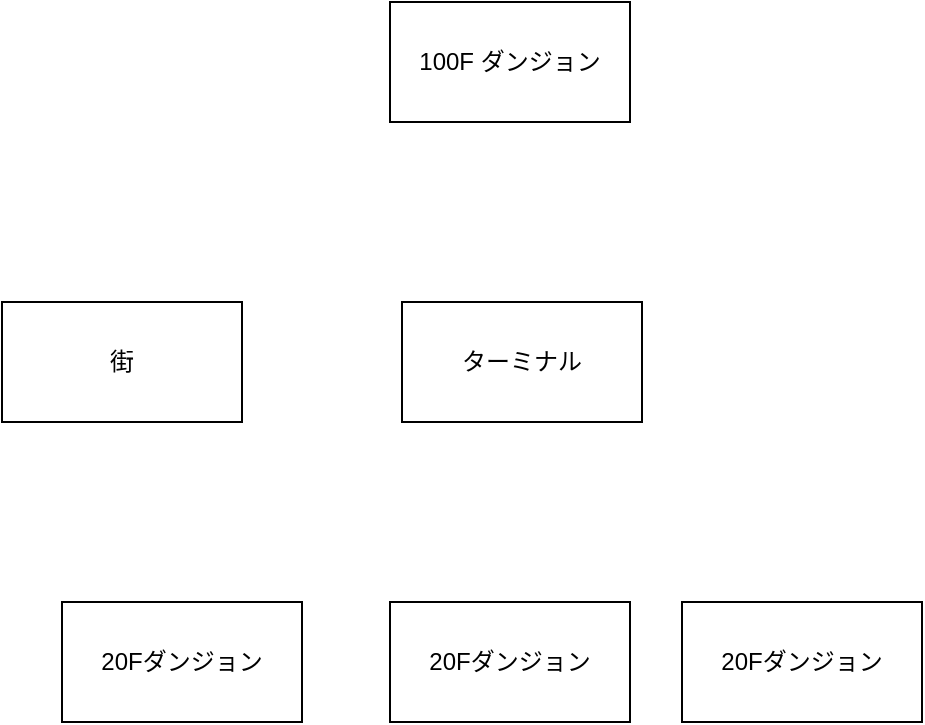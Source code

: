 <mxfile version="20.2.3" type="github" pages="6">
  <diagram id="xgExO2VgEaIyeyu2MwbZ" name="ステージLC">
    <mxGraphModel dx="446" dy="757" grid="1" gridSize="10" guides="1" tooltips="1" connect="1" arrows="1" fold="1" page="1" pageScale="1" pageWidth="827" pageHeight="1169" math="0" shadow="0">
      <root>
        <mxCell id="0" />
        <mxCell id="1" parent="0" />
        <mxCell id="ELOPcXGTnWT-Js7EqJzr-1" value="街" style="rounded=0;whiteSpace=wrap;html=1;" parent="1" vertex="1">
          <mxGeometry x="160" y="330" width="120" height="60" as="geometry" />
        </mxCell>
        <mxCell id="ELOPcXGTnWT-Js7EqJzr-3" value="ターミナル" style="whiteSpace=wrap;html=1;" parent="1" vertex="1">
          <mxGeometry x="360" y="330" width="120" height="60" as="geometry" />
        </mxCell>
        <mxCell id="HV0dhEAgCku7BXGme1CV-1" value="100F ダンジョン" style="whiteSpace=wrap;html=1;" parent="1" vertex="1">
          <mxGeometry x="354" y="180" width="120" height="60" as="geometry" />
        </mxCell>
        <mxCell id="HV0dhEAgCku7BXGme1CV-2" value="20Fダンジョン" style="whiteSpace=wrap;html=1;" parent="1" vertex="1">
          <mxGeometry x="354" y="480" width="120" height="60" as="geometry" />
        </mxCell>
        <mxCell id="HV0dhEAgCku7BXGme1CV-3" value="20Fダンジョン" style="whiteSpace=wrap;html=1;" parent="1" vertex="1">
          <mxGeometry x="190" y="480" width="120" height="60" as="geometry" />
        </mxCell>
        <mxCell id="HV0dhEAgCku7BXGme1CV-4" value="20Fダンジョン" style="whiteSpace=wrap;html=1;" parent="1" vertex="1">
          <mxGeometry x="500" y="480" width="120" height="60" as="geometry" />
        </mxCell>
      </root>
    </mxGraphModel>
  </diagram>
  <diagram id="gChnT5xIucmLykDZQfVU" name="戦闘LC">
    <mxGraphModel dx="1406" dy="757" grid="1" gridSize="10" guides="1" tooltips="1" connect="1" arrows="1" fold="1" page="1" pageScale="1" pageWidth="827" pageHeight="1169" math="0" shadow="0">
      <root>
        <mxCell id="0" />
        <mxCell id="1" parent="0" />
        <mxCell id="jUmFY09pZoFJpSRK4bMP-16" style="edgeStyle=orthogonalEdgeStyle;rounded=0;orthogonalLoop=1;jettySize=auto;html=1;" parent="1" source="jUmFY09pZoFJpSRK4bMP-1" target="jUmFY09pZoFJpSRK4bMP-2" edge="1">
          <mxGeometry relative="1" as="geometry" />
        </mxCell>
        <mxCell id="jUmFY09pZoFJpSRK4bMP-1" value="シンボル接触" style="whiteSpace=wrap;html=1;" parent="1" vertex="1">
          <mxGeometry x="20" y="310" width="120" height="60" as="geometry" />
        </mxCell>
        <mxCell id="jUmFY09pZoFJpSRK4bMP-17" style="edgeStyle=orthogonalEdgeStyle;rounded=0;orthogonalLoop=1;jettySize=auto;html=1;" parent="1" source="jUmFY09pZoFJpSRK4bMP-2" target="jUmFY09pZoFJpSRK4bMP-3" edge="1">
          <mxGeometry relative="1" as="geometry" />
        </mxCell>
        <mxCell id="jUmFY09pZoFJpSRK4bMP-2" value="モンスター生成" style="whiteSpace=wrap;html=1;" parent="1" vertex="1">
          <mxGeometry x="180" y="310" width="120" height="60" as="geometry" />
        </mxCell>
        <mxCell id="jUmFY09pZoFJpSRK4bMP-18" style="edgeStyle=orthogonalEdgeStyle;rounded=0;orthogonalLoop=1;jettySize=auto;html=1;" parent="1" source="jUmFY09pZoFJpSRK4bMP-3" target="jUmFY09pZoFJpSRK4bMP-4" edge="1">
          <mxGeometry relative="1" as="geometry" />
        </mxCell>
        <mxCell id="jUmFY09pZoFJpSRK4bMP-3" value="出現" style="whiteSpace=wrap;html=1;" parent="1" vertex="1">
          <mxGeometry x="330" y="310" width="120" height="60" as="geometry" />
        </mxCell>
        <mxCell id="jUmFY09pZoFJpSRK4bMP-19" style="edgeStyle=orthogonalEdgeStyle;rounded=0;orthogonalLoop=1;jettySize=auto;html=1;" parent="1" source="jUmFY09pZoFJpSRK4bMP-4" target="jUmFY09pZoFJpSRK4bMP-5" edge="1">
          <mxGeometry relative="1" as="geometry" />
        </mxCell>
        <mxCell id="jUmFY09pZoFJpSRK4bMP-4" value="&lt;div align=&quot;left&quot;&gt;コマンド(人数分)&lt;br&gt;- 攻撃方法&lt;br&gt;- 対象&lt;br&gt;&lt;/div&gt;" style="whiteSpace=wrap;html=1;" parent="1" vertex="1">
          <mxGeometry x="490" y="310" width="120" height="60" as="geometry" />
        </mxCell>
        <mxCell id="jUmFY09pZoFJpSRK4bMP-20" style="edgeStyle=orthogonalEdgeStyle;rounded=0;orthogonalLoop=1;jettySize=auto;html=1;" parent="1" source="jUmFY09pZoFJpSRK4bMP-5" target="jUmFY09pZoFJpSRK4bMP-10" edge="1">
          <mxGeometry relative="1" as="geometry" />
        </mxCell>
        <mxCell id="jUmFY09pZoFJpSRK4bMP-5" value="ターン開始" style="whiteSpace=wrap;html=1;" parent="1" vertex="1">
          <mxGeometry x="640" y="310" width="120" height="60" as="geometry" />
        </mxCell>
        <mxCell id="jUmFY09pZoFJpSRK4bMP-21" style="edgeStyle=orthogonalEdgeStyle;rounded=0;orthogonalLoop=1;jettySize=auto;html=1;" parent="1" source="jUmFY09pZoFJpSRK4bMP-10" target="jUmFY09pZoFJpSRK4bMP-15" edge="1">
          <mxGeometry relative="1" as="geometry" />
        </mxCell>
        <mxCell id="jUmFY09pZoFJpSRK4bMP-22" style="edgeStyle=orthogonalEdgeStyle;rounded=0;orthogonalLoop=1;jettySize=auto;html=1;entryX=0.5;entryY=1;entryDx=0;entryDy=0;exitX=0.55;exitY=0.998;exitDx=0;exitDy=0;exitPerimeter=0;" parent="1" source="jUmFY09pZoFJpSRK4bMP-10" target="jUmFY09pZoFJpSRK4bMP-4" edge="1">
          <mxGeometry relative="1" as="geometry">
            <mxPoint x="570" y="530" as="targetPoint" />
            <Array as="points">
              <mxPoint x="910" y="820" />
              <mxPoint x="550" y="820" />
            </Array>
          </mxGeometry>
        </mxCell>
        <mxCell id="0IkihTS5zGJ0JQKMcza6-11" value="戦闘継続" style="edgeLabel;html=1;align=center;verticalAlign=middle;resizable=0;points=[];" parent="jUmFY09pZoFJpSRK4bMP-22" vertex="1" connectable="0">
          <mxGeometry x="-0.34" y="-1" relative="1" as="geometry">
            <mxPoint as="offset" />
          </mxGeometry>
        </mxCell>
        <mxCell id="jUmFY09pZoFJpSRK4bMP-24" style="edgeStyle=orthogonalEdgeStyle;rounded=0;orthogonalLoop=1;jettySize=auto;html=1;" parent="1" source="jUmFY09pZoFJpSRK4bMP-10" target="jUmFY09pZoFJpSRK4bMP-23" edge="1">
          <mxGeometry relative="1" as="geometry" />
        </mxCell>
        <mxCell id="jUmFY09pZoFJpSRK4bMP-10" value="" style="swimlane;startSize=0;" parent="1" vertex="1">
          <mxGeometry x="800" y="180" width="200" height="620" as="geometry" />
        </mxCell>
        <mxCell id="0IkihTS5zGJ0JQKMcza6-10" style="edgeStyle=orthogonalEdgeStyle;rounded=0;orthogonalLoop=1;jettySize=auto;html=1;" parent="jUmFY09pZoFJpSRK4bMP-10" source="jUmFY09pZoFJpSRK4bMP-8" target="0IkihTS5zGJ0JQKMcza6-5" edge="1">
          <mxGeometry relative="1" as="geometry" />
        </mxCell>
        <mxCell id="jUmFY09pZoFJpSRK4bMP-8" value="攻撃" style="whiteSpace=wrap;html=1;" parent="jUmFY09pZoFJpSRK4bMP-10" vertex="1">
          <mxGeometry x="20" y="420" width="120" height="60" as="geometry" />
        </mxCell>
        <mxCell id="0IkihTS5zGJ0JQKMcza6-8" style="edgeStyle=orthogonalEdgeStyle;rounded=0;orthogonalLoop=1;jettySize=auto;html=1;" parent="jUmFY09pZoFJpSRK4bMP-10" source="jUmFY09pZoFJpSRK4bMP-7" target="0IkihTS5zGJ0JQKMcza6-3" edge="1">
          <mxGeometry relative="1" as="geometry" />
        </mxCell>
        <mxCell id="jUmFY09pZoFJpSRK4bMP-7" value="攻撃" style="whiteSpace=wrap;html=1;" parent="jUmFY09pZoFJpSRK4bMP-10" vertex="1">
          <mxGeometry x="20" y="230" width="120" height="60" as="geometry" />
        </mxCell>
        <mxCell id="jUmFY09pZoFJpSRK4bMP-14" value="素早さベースで順序を決定する" style="text;html=1;align=center;verticalAlign=middle;resizable=0;points=[];autosize=1;strokeColor=none;fillColor=none;" parent="jUmFY09pZoFJpSRK4bMP-10" vertex="1">
          <mxGeometry x="20" width="180" height="30" as="geometry" />
        </mxCell>
        <mxCell id="0IkihTS5zGJ0JQKMcza6-6" style="edgeStyle=orthogonalEdgeStyle;rounded=0;orthogonalLoop=1;jettySize=auto;html=1;" parent="jUmFY09pZoFJpSRK4bMP-10" source="jUmFY09pZoFJpSRK4bMP-9" target="0IkihTS5zGJ0JQKMcza6-2" edge="1">
          <mxGeometry relative="1" as="geometry" />
        </mxCell>
        <mxCell id="jUmFY09pZoFJpSRK4bMP-9" value="攻撃" style="whiteSpace=wrap;html=1;" parent="jUmFY09pZoFJpSRK4bMP-10" vertex="1">
          <mxGeometry x="20" y="30" width="120" height="60" as="geometry" />
        </mxCell>
        <mxCell id="0IkihTS5zGJ0JQKMcza6-7" style="edgeStyle=orthogonalEdgeStyle;rounded=0;orthogonalLoop=1;jettySize=auto;html=1;" parent="jUmFY09pZoFJpSRK4bMP-10" source="0IkihTS5zGJ0JQKMcza6-2" target="jUmFY09pZoFJpSRK4bMP-7" edge="1">
          <mxGeometry relative="1" as="geometry" />
        </mxCell>
        <mxCell id="0IkihTS5zGJ0JQKMcza6-2" value="効果" style="rounded=0;whiteSpace=wrap;html=1;" parent="jUmFY09pZoFJpSRK4bMP-10" vertex="1">
          <mxGeometry x="20" y="120" width="120" height="60" as="geometry" />
        </mxCell>
        <mxCell id="0IkihTS5zGJ0JQKMcza6-5" value="効果" style="whiteSpace=wrap;html=1;" parent="jUmFY09pZoFJpSRK4bMP-10" vertex="1">
          <mxGeometry x="20" y="520" width="120" height="60" as="geometry" />
        </mxCell>
        <mxCell id="0IkihTS5zGJ0JQKMcza6-9" style="edgeStyle=orthogonalEdgeStyle;rounded=0;orthogonalLoop=1;jettySize=auto;html=1;" parent="jUmFY09pZoFJpSRK4bMP-10" source="0IkihTS5zGJ0JQKMcza6-3" target="jUmFY09pZoFJpSRK4bMP-8" edge="1">
          <mxGeometry relative="1" as="geometry" />
        </mxCell>
        <mxCell id="0IkihTS5zGJ0JQKMcza6-3" value="効果" style="whiteSpace=wrap;html=1;" parent="jUmFY09pZoFJpSRK4bMP-10" vertex="1">
          <mxGeometry x="20" y="330" width="120" height="60" as="geometry" />
        </mxCell>
        <mxCell id="jUmFY09pZoFJpSRK4bMP-13" value="戦闘" style="text;html=1;align=center;verticalAlign=middle;resizable=0;points=[];autosize=1;strokeColor=none;fillColor=none;" parent="1" vertex="1">
          <mxGeometry x="790" y="150" width="50" height="30" as="geometry" />
        </mxCell>
        <mxCell id="jUmFY09pZoFJpSRK4bMP-28" style="edgeStyle=orthogonalEdgeStyle;rounded=0;orthogonalLoop=1;jettySize=auto;html=1;entryX=0;entryY=0.5;entryDx=0;entryDy=0;" parent="1" source="jUmFY09pZoFJpSRK4bMP-15" target="jUmFY09pZoFJpSRK4bMP-25" edge="1">
          <mxGeometry relative="1" as="geometry" />
        </mxCell>
        <mxCell id="jUmFY09pZoFJpSRK4bMP-15" value="勝利" style="whiteSpace=wrap;html=1;" parent="1" vertex="1">
          <mxGeometry x="1090" y="260" width="120" height="60" as="geometry" />
        </mxCell>
        <mxCell id="jUmFY09pZoFJpSRK4bMP-23" value="ゲームオーバー" style="whiteSpace=wrap;html=1;" parent="1" vertex="1">
          <mxGeometry x="1090" y="360" width="120" height="60" as="geometry" />
        </mxCell>
        <mxCell id="jUmFY09pZoFJpSRK4bMP-29" style="edgeStyle=orthogonalEdgeStyle;rounded=0;orthogonalLoop=1;jettySize=auto;html=1;" parent="1" source="jUmFY09pZoFJpSRK4bMP-25" target="jUmFY09pZoFJpSRK4bMP-27" edge="1">
          <mxGeometry relative="1" as="geometry" />
        </mxCell>
        <mxCell id="jUmFY09pZoFJpSRK4bMP-25" value="リザルト" style="whiteSpace=wrap;html=1;" parent="1" vertex="1">
          <mxGeometry x="1270" y="260" width="120" height="60" as="geometry" />
        </mxCell>
        <mxCell id="jUmFY09pZoFJpSRK4bMP-27" value="フィールドへ" style="whiteSpace=wrap;html=1;" parent="1" vertex="1">
          <mxGeometry x="1440" y="260" width="120" height="60" as="geometry" />
        </mxCell>
      </root>
    </mxGraphModel>
  </diagram>
  <diagram id="sw7Uk5Q3x9WRBAR_XSwi" name="パーティ">
    <mxGraphModel dx="1406" dy="757" grid="1" gridSize="10" guides="1" tooltips="1" connect="1" arrows="1" fold="1" page="1" pageScale="1" pageWidth="827" pageHeight="1169" math="0" shadow="0">
      <root>
        <mxCell id="0" />
        <mxCell id="1" parent="0" />
        <mxCell id="pzU0BdP-nuy5mJST7Mkj-1" value="Actor" style="shape=umlActor;verticalLabelPosition=bottom;verticalAlign=top;html=1;outlineConnect=0;" parent="1" vertex="1">
          <mxGeometry x="384" y="440" width="30" height="60" as="geometry" />
        </mxCell>
        <mxCell id="pzU0BdP-nuy5mJST7Mkj-2" value="Actor" style="shape=umlActor;verticalLabelPosition=bottom;verticalAlign=top;html=1;outlineConnect=0;" parent="1" vertex="1">
          <mxGeometry x="460" y="440" width="30" height="60" as="geometry" />
        </mxCell>
        <mxCell id="pzU0BdP-nuy5mJST7Mkj-3" value="Actor" style="shape=umlActor;verticalLabelPosition=bottom;verticalAlign=top;html=1;outlineConnect=0;" parent="1" vertex="1">
          <mxGeometry x="310" y="440" width="30" height="60" as="geometry" />
        </mxCell>
        <mxCell id="RLGTMD16Usdl9lhU6mXV-1" value="パーティ @" style="swimlane;startSize=0;" parent="1" vertex="1">
          <mxGeometry x="270" y="420" width="250" height="120" as="geometry" />
        </mxCell>
        <mxCell id="RLGTMD16Usdl9lhU6mXV-2" value="敵o" style="swimlane;startSize=0;" parent="1" vertex="1">
          <mxGeometry x="309" y="140" width="210" height="100" as="geometry" />
        </mxCell>
        <mxCell id="pzU0BdP-nuy5mJST7Mkj-4" value="Actor" style="shape=umlActor;verticalLabelPosition=bottom;verticalAlign=top;html=1;outlineConnect=0;" parent="RLGTMD16Usdl9lhU6mXV-2" vertex="1">
          <mxGeometry x="65" y="20" width="30" height="60" as="geometry" />
        </mxCell>
        <mxCell id="pzU0BdP-nuy5mJST7Mkj-5" value="Actor" style="shape=umlActor;verticalLabelPosition=bottom;verticalAlign=top;html=1;outlineConnect=0;" parent="RLGTMD16Usdl9lhU6mXV-2" vertex="1">
          <mxGeometry x="121" y="20" width="30" height="60" as="geometry" />
        </mxCell>
        <mxCell id="Cxh6GNYMENNzdlnOk6RT-2" value="主人公" style="swimlane;fontStyle=0;childLayout=stackLayout;horizontal=1;startSize=30;horizontalStack=0;resizeParent=1;resizeParentMax=0;resizeLast=0;collapsible=1;marginBottom=0;" parent="1" vertex="1">
          <mxGeometry x="100" y="570" width="140" height="120" as="geometry" />
        </mxCell>
        <mxCell id="Cxh6GNYMENNzdlnOk6RT-3" value="ステータス" style="text;strokeColor=none;fillColor=none;align=left;verticalAlign=middle;spacingLeft=4;spacingRight=4;overflow=hidden;points=[[0,0.5],[1,0.5]];portConstraint=eastwest;rotatable=0;" parent="Cxh6GNYMENNzdlnOk6RT-2" vertex="1">
          <mxGeometry y="30" width="140" height="30" as="geometry" />
        </mxCell>
        <mxCell id="Cxh6GNYMENNzdlnOk6RT-4" value="装備品" style="text;strokeColor=none;fillColor=none;align=left;verticalAlign=middle;spacingLeft=4;spacingRight=4;overflow=hidden;points=[[0,0.5],[1,0.5]];portConstraint=eastwest;rotatable=0;" parent="Cxh6GNYMENNzdlnOk6RT-2" vertex="1">
          <mxGeometry y="60" width="140" height="30" as="geometry" />
        </mxCell>
        <mxCell id="Cxh6GNYMENNzdlnOk6RT-11" value="レベル" style="text;strokeColor=none;fillColor=none;align=left;verticalAlign=middle;spacingLeft=4;spacingRight=4;overflow=hidden;points=[[0,0.5],[1,0.5]];portConstraint=eastwest;rotatable=0;" parent="Cxh6GNYMENNzdlnOk6RT-2" vertex="1">
          <mxGeometry y="90" width="140" height="30" as="geometry" />
        </mxCell>
        <mxCell id="Cxh6GNYMENNzdlnOk6RT-6" value="パーティ" style="swimlane;fontStyle=0;childLayout=stackLayout;horizontal=1;startSize=30;horizontalStack=0;resizeParent=1;resizeParentMax=0;resizeLast=0;collapsible=1;marginBottom=0;" parent="1" vertex="1">
          <mxGeometry x="500" y="525" width="140" height="120" as="geometry" />
        </mxCell>
        <mxCell id="Cxh6GNYMENNzdlnOk6RT-7" value="人物構成" style="text;strokeColor=none;fillColor=none;align=left;verticalAlign=middle;spacingLeft=4;spacingRight=4;overflow=hidden;points=[[0,0.5],[1,0.5]];portConstraint=eastwest;rotatable=0;" parent="Cxh6GNYMENNzdlnOk6RT-6" vertex="1">
          <mxGeometry y="30" width="140" height="30" as="geometry" />
        </mxCell>
        <mxCell id="Cxh6GNYMENNzdlnOk6RT-8" value="所持品" style="text;strokeColor=none;fillColor=none;align=left;verticalAlign=middle;spacingLeft=4;spacingRight=4;overflow=hidden;points=[[0,0.5],[1,0.5]];portConstraint=eastwest;rotatable=0;" parent="Cxh6GNYMENNzdlnOk6RT-6" vertex="1">
          <mxGeometry y="60" width="140" height="30" as="geometry" />
        </mxCell>
        <mxCell id="Cxh6GNYMENNzdlnOk6RT-9" value="空腹度" style="text;strokeColor=none;fillColor=none;align=left;verticalAlign=middle;spacingLeft=4;spacingRight=4;overflow=hidden;points=[[0,0.5],[1,0.5]];portConstraint=eastwest;rotatable=0;" parent="Cxh6GNYMENNzdlnOk6RT-6" vertex="1">
          <mxGeometry y="90" width="140" height="30" as="geometry" />
        </mxCell>
        <mxCell id="Cxh6GNYMENNzdlnOk6RT-12" value="Actor" style="shape=umlActor;verticalLabelPosition=bottom;verticalAlign=top;html=1;outlineConnect=0;" parent="1" vertex="1">
          <mxGeometry x="200" y="540" width="30" height="60" as="geometry" />
        </mxCell>
        <mxCell id="Cxh6GNYMENNzdlnOk6RT-14" value="ゴブリン" style="swimlane;fontStyle=0;childLayout=stackLayout;horizontal=1;startSize=30;horizontalStack=0;resizeParent=1;resizeParentMax=0;resizeLast=0;collapsible=1;marginBottom=0;" parent="1" vertex="1">
          <mxGeometry x="110" y="200" width="140" height="120" as="geometry" />
        </mxCell>
        <mxCell id="Cxh6GNYMENNzdlnOk6RT-15" value="ステータス" style="text;strokeColor=none;fillColor=none;align=left;verticalAlign=middle;spacingLeft=4;spacingRight=4;overflow=hidden;points=[[0,0.5],[1,0.5]];portConstraint=eastwest;rotatable=0;" parent="Cxh6GNYMENNzdlnOk6RT-14" vertex="1">
          <mxGeometry y="30" width="140" height="30" as="geometry" />
        </mxCell>
        <mxCell id="Cxh6GNYMENNzdlnOk6RT-16" value="装備品" style="text;strokeColor=none;fillColor=none;align=left;verticalAlign=middle;spacingLeft=4;spacingRight=4;overflow=hidden;points=[[0,0.5],[1,0.5]];portConstraint=eastwest;rotatable=0;" parent="Cxh6GNYMENNzdlnOk6RT-14" vertex="1">
          <mxGeometry y="60" width="140" height="30" as="geometry" />
        </mxCell>
        <mxCell id="Cxh6GNYMENNzdlnOk6RT-17" value="レベル" style="text;strokeColor=none;fillColor=none;align=left;verticalAlign=middle;spacingLeft=4;spacingRight=4;overflow=hidden;points=[[0,0.5],[1,0.5]];portConstraint=eastwest;rotatable=0;" parent="Cxh6GNYMENNzdlnOk6RT-14" vertex="1">
          <mxGeometry y="90" width="140" height="30" as="geometry" />
        </mxCell>
        <mxCell id="Cxh6GNYMENNzdlnOk6RT-18" value="Actor" style="shape=umlActor;verticalLabelPosition=bottom;verticalAlign=top;html=1;outlineConnect=0;" parent="1" vertex="1">
          <mxGeometry x="210" y="200" width="30" height="60" as="geometry" />
        </mxCell>
        <mxCell id="Cxh6GNYMENNzdlnOk6RT-20" value="敵パーティ" style="swimlane;fontStyle=0;childLayout=stackLayout;horizontal=1;startSize=30;horizontalStack=0;resizeParent=1;resizeParentMax=0;resizeLast=0;collapsible=1;marginBottom=0;" parent="1" vertex="1">
          <mxGeometry x="500" y="220" width="140" height="120" as="geometry" />
        </mxCell>
        <mxCell id="Cxh6GNYMENNzdlnOk6RT-21" value="敵構成" style="text;strokeColor=none;fillColor=none;align=left;verticalAlign=middle;spacingLeft=4;spacingRight=4;overflow=hidden;points=[[0,0.5],[1,0.5]];portConstraint=eastwest;rotatable=0;" parent="Cxh6GNYMENNzdlnOk6RT-20" vertex="1">
          <mxGeometry y="30" width="140" height="30" as="geometry" />
        </mxCell>
        <mxCell id="Cxh6GNYMENNzdlnOk6RT-22" value="ドロップアイテム" style="text;strokeColor=none;fillColor=none;align=left;verticalAlign=middle;spacingLeft=4;spacingRight=4;overflow=hidden;points=[[0,0.5],[1,0.5]];portConstraint=eastwest;rotatable=0;" parent="Cxh6GNYMENNzdlnOk6RT-20" vertex="1">
          <mxGeometry y="60" width="140" height="30" as="geometry" />
        </mxCell>
        <mxCell id="Cxh6GNYMENNzdlnOk6RT-23" value="獲得経験値" style="text;strokeColor=none;fillColor=none;align=left;verticalAlign=middle;spacingLeft=4;spacingRight=4;overflow=hidden;points=[[0,0.5],[1,0.5]];portConstraint=eastwest;rotatable=0;" parent="Cxh6GNYMENNzdlnOk6RT-20" vertex="1">
          <mxGeometry y="90" width="140" height="30" as="geometry" />
        </mxCell>
        <mxCell id="Cxh6GNYMENNzdlnOk6RT-24" value="" style="endArrow=none;html=1;rounded=0;" parent="1" edge="1">
          <mxGeometry width="50" height="50" relative="1" as="geometry">
            <mxPoint x="80" y="400" as="sourcePoint" />
            <mxPoint x="710" y="400" as="targetPoint" />
          </mxGeometry>
        </mxCell>
      </root>
    </mxGraphModel>
  </diagram>
  <diagram id="OUv0jVe5gZ62N6YKWdYC" name="effect system">
    <mxGraphModel dx="1406" dy="757" grid="1" gridSize="10" guides="1" tooltips="1" connect="1" arrows="1" fold="1" page="1" pageScale="1" pageWidth="827" pageHeight="1169" math="0" shadow="0">
      <root>
        <mxCell id="0" />
        <mxCell id="1" parent="0" />
        <mxCell id="MtfLHptTJ_sEdnldehco-5" style="edgeStyle=orthogonalEdgeStyle;rounded=0;orthogonalLoop=1;jettySize=auto;html=1;" parent="1" source="MtfLHptTJ_sEdnldehco-1" target="MtfLHptTJ_sEdnldehco-2" edge="1">
          <mxGeometry relative="1" as="geometry" />
        </mxCell>
        <mxCell id="MtfLHptTJ_sEdnldehco-7" value="use" style="edgeLabel;html=1;align=center;verticalAlign=middle;resizable=0;points=[];" parent="MtfLHptTJ_sEdnldehco-5" vertex="1" connectable="0">
          <mxGeometry x="0.179" y="1" relative="1" as="geometry">
            <mxPoint as="offset" />
          </mxGeometry>
        </mxCell>
        <mxCell id="MtfLHptTJ_sEdnldehco-14" style="edgeStyle=orthogonalEdgeStyle;rounded=0;orthogonalLoop=1;jettySize=auto;html=1;entryX=0;entryY=0.5;entryDx=0;entryDy=0;" parent="1" source="MtfLHptTJ_sEdnldehco-1" target="MtfLHptTJ_sEdnldehco-13" edge="1">
          <mxGeometry relative="1" as="geometry">
            <Array as="points">
              <mxPoint x="220" y="360" />
              <mxPoint x="220" y="470" />
            </Array>
          </mxGeometry>
        </mxCell>
        <mxCell id="MtfLHptTJ_sEdnldehco-15" value="効果のあるタイルに移動" style="edgeLabel;html=1;align=center;verticalAlign=middle;resizable=0;points=[];" parent="MtfLHptTJ_sEdnldehco-14" vertex="1" connectable="0">
          <mxGeometry x="0.067" y="-1" relative="1" as="geometry">
            <mxPoint as="offset" />
          </mxGeometry>
        </mxCell>
        <mxCell id="MtfLHptTJ_sEdnldehco-19" style="edgeStyle=orthogonalEdgeStyle;rounded=0;orthogonalLoop=1;jettySize=auto;html=1;entryX=0;entryY=0.5;entryDx=0;entryDy=0;" parent="1" source="MtfLHptTJ_sEdnldehco-1" target="MtfLHptTJ_sEdnldehco-18" edge="1">
          <mxGeometry relative="1" as="geometry">
            <Array as="points">
              <mxPoint x="220" y="360" />
              <mxPoint x="220" y="250" />
            </Array>
          </mxGeometry>
        </mxCell>
        <mxCell id="MtfLHptTJ_sEdnldehco-20" value="ダメージを受ける" style="edgeLabel;html=1;align=center;verticalAlign=middle;resizable=0;points=[];" parent="MtfLHptTJ_sEdnldehco-19" vertex="1" connectable="0">
          <mxGeometry x="0.4" y="1" relative="1" as="geometry">
            <mxPoint as="offset" />
          </mxGeometry>
        </mxCell>
        <mxCell id="MtfLHptTJ_sEdnldehco-1" value="Actor" style="shape=umlActor;verticalLabelPosition=bottom;verticalAlign=top;html=1;outlineConnect=0;" parent="1" vertex="1">
          <mxGeometry x="160" y="330" width="30" height="60" as="geometry" />
        </mxCell>
        <mxCell id="MtfLHptTJ_sEdnldehco-4" style="edgeStyle=orthogonalEdgeStyle;rounded=0;orthogonalLoop=1;jettySize=auto;html=1;" parent="1" source="MtfLHptTJ_sEdnldehco-2" target="MtfLHptTJ_sEdnldehco-3" edge="1">
          <mxGeometry relative="1" as="geometry" />
        </mxCell>
        <mxCell id="MtfLHptTJ_sEdnldehco-6" value="ItemUseを&lt;br&gt;enqueue" style="edgeLabel;html=1;align=center;verticalAlign=middle;resizable=0;points=[];" parent="MtfLHptTJ_sEdnldehco-4" vertex="1" connectable="0">
          <mxGeometry x="-0.28" y="3" relative="1" as="geometry">
            <mxPoint x="14" y="3" as="offset" />
          </mxGeometry>
        </mxCell>
        <mxCell id="MtfLHptTJ_sEdnldehco-2" value="item" style="rounded=0;whiteSpace=wrap;html=1;" parent="1" vertex="1">
          <mxGeometry x="270" y="330" width="120" height="60" as="geometry" />
        </mxCell>
        <mxCell id="MtfLHptTJ_sEdnldehco-9" style="edgeStyle=orthogonalEdgeStyle;rounded=0;orthogonalLoop=1;jettySize=auto;html=1;" parent="1" source="MtfLHptTJ_sEdnldehco-3" target="MtfLHptTJ_sEdnldehco-8" edge="1">
          <mxGeometry relative="1" as="geometry" />
        </mxCell>
        <mxCell id="MtfLHptTJ_sEdnldehco-10" value="解釈" style="edgeLabel;html=1;align=center;verticalAlign=middle;resizable=0;points=[];" parent="MtfLHptTJ_sEdnldehco-9" vertex="1" connectable="0">
          <mxGeometry x="-0.264" y="1" relative="1" as="geometry">
            <mxPoint as="offset" />
          </mxGeometry>
        </mxCell>
        <mxCell id="MtfLHptTJ_sEdnldehco-3" value="Effect Queue&lt;br&gt;&lt;br&gt;ダメージを与える&lt;br&gt;タイルに装飾する&lt;br&gt;ポータルを発生させる" style="whiteSpace=wrap;html=1;" parent="1" vertex="1">
          <mxGeometry x="490" y="330" width="120" height="80" as="geometry" />
        </mxCell>
        <mxCell id="MtfLHptTJ_sEdnldehco-11" style="edgeStyle=orthogonalEdgeStyle;rounded=0;orthogonalLoop=1;jettySize=auto;html=1;" parent="1" source="MtfLHptTJ_sEdnldehco-8" target="MtfLHptTJ_sEdnldehco-3" edge="1">
          <mxGeometry relative="1" as="geometry">
            <mxPoint x="720" y="270" as="targetPoint" />
            <Array as="points">
              <mxPoint x="730" y="300" />
              <mxPoint x="550" y="300" />
            </Array>
          </mxGeometry>
        </mxCell>
        <mxCell id="MtfLHptTJ_sEdnldehco-12" value="Effectをenqueue" style="edgeLabel;html=1;align=center;verticalAlign=middle;resizable=0;points=[];" parent="MtfLHptTJ_sEdnldehco-11" vertex="1" connectable="0">
          <mxGeometry x="-0.049" y="-1" relative="1" as="geometry">
            <mxPoint as="offset" />
          </mxGeometry>
        </mxCell>
        <mxCell id="MtfLHptTJ_sEdnldehco-8" value="具体的なEffect" style="whiteSpace=wrap;html=1;" parent="1" vertex="1">
          <mxGeometry x="670" y="330" width="120" height="60" as="geometry" />
        </mxCell>
        <mxCell id="MtfLHptTJ_sEdnldehco-16" style="edgeStyle=orthogonalEdgeStyle;rounded=0;orthogonalLoop=1;jettySize=auto;html=1;" parent="1" source="MtfLHptTJ_sEdnldehco-13" target="MtfLHptTJ_sEdnldehco-3" edge="1">
          <mxGeometry relative="1" as="geometry" />
        </mxCell>
        <mxCell id="MtfLHptTJ_sEdnldehco-17" value="Effectをenqueue" style="edgeLabel;html=1;align=center;verticalAlign=middle;resizable=0;points=[];" parent="MtfLHptTJ_sEdnldehco-16" vertex="1" connectable="0">
          <mxGeometry x="-0.408" y="-1" relative="1" as="geometry">
            <mxPoint as="offset" />
          </mxGeometry>
        </mxCell>
        <mxCell id="MtfLHptTJ_sEdnldehco-13" value="TriggerSystem" style="whiteSpace=wrap;html=1;" parent="1" vertex="1">
          <mxGeometry x="270" y="440" width="120" height="60" as="geometry" />
        </mxCell>
        <mxCell id="MtfLHptTJ_sEdnldehco-21" style="edgeStyle=orthogonalEdgeStyle;rounded=0;orthogonalLoop=1;jettySize=auto;html=1;" parent="1" source="MtfLHptTJ_sEdnldehco-18" edge="1">
          <mxGeometry relative="1" as="geometry">
            <mxPoint x="540" y="330" as="targetPoint" />
          </mxGeometry>
        </mxCell>
        <mxCell id="MtfLHptTJ_sEdnldehco-22" value="BloodEffectをenqueue" style="edgeLabel;html=1;align=center;verticalAlign=middle;resizable=0;points=[];" parent="MtfLHptTJ_sEdnldehco-21" vertex="1" connectable="0">
          <mxGeometry x="-0.52" y="2" relative="1" as="geometry">
            <mxPoint as="offset" />
          </mxGeometry>
        </mxCell>
        <mxCell id="MtfLHptTJ_sEdnldehco-18" value="DamageSystem" style="whiteSpace=wrap;html=1;" parent="1" vertex="1">
          <mxGeometry x="270" y="220" width="120" height="60" as="geometry" />
        </mxCell>
      </root>
    </mxGraphModel>
  </diagram>
  <diagram id="CwYyYIXfTX1uQ1pvtfxQ" name="メニュー遷移">
    <mxGraphModel dx="1406" dy="1926" grid="1" gridSize="10" guides="1" tooltips="1" connect="1" arrows="1" fold="1" page="1" pageScale="1" pageWidth="827" pageHeight="1169" math="0" shadow="0">
      <root>
        <mxCell id="0" />
        <mxCell id="1" parent="0" />
        <mxCell id="Bp1q9zZJUAiItjPp0vxM-6" style="edgeStyle=orthogonalEdgeStyle;rounded=0;orthogonalLoop=1;jettySize=auto;html=1;" edge="1" parent="1" source="Bp1q9zZJUAiItjPp0vxM-1" target="Bp1q9zZJUAiItjPp0vxM-2">
          <mxGeometry relative="1" as="geometry" />
        </mxCell>
        <mxCell id="Bp1q9zZJUAiItjPp0vxM-1" value="メインメニュー" style="rounded=0;whiteSpace=wrap;html=1;" vertex="1" parent="1">
          <mxGeometry x="180" y="370" width="120" height="60" as="geometry" />
        </mxCell>
        <mxCell id="Bp1q9zZJUAiItjPp0vxM-7" style="edgeStyle=orthogonalEdgeStyle;rounded=0;orthogonalLoop=1;jettySize=auto;html=1;" edge="1" parent="1" source="Bp1q9zZJUAiItjPp0vxM-2" target="Bp1q9zZJUAiItjPp0vxM-3">
          <mxGeometry relative="1" as="geometry" />
        </mxCell>
        <mxCell id="Bp1q9zZJUAiItjPp0vxM-2" value="フィールド" style="whiteSpace=wrap;html=1;" vertex="1" parent="1">
          <mxGeometry x="380" y="370" width="120" height="60" as="geometry" />
        </mxCell>
        <mxCell id="Bp1q9zZJUAiItjPp0vxM-3" value="戦闘" style="whiteSpace=wrap;html=1;" vertex="1" parent="1">
          <mxGeometry x="570" y="370" width="120" height="60" as="geometry" />
        </mxCell>
        <mxCell id="Bp1q9zZJUAiItjPp0vxM-9" style="edgeStyle=orthogonalEdgeStyle;rounded=0;orthogonalLoop=1;jettySize=auto;html=1;entryX=0;entryY=0.5;entryDx=0;entryDy=0;" edge="1" parent="1" source="Bp1q9zZJUAiItjPp0vxM-4" target="Bp1q9zZJUAiItjPp0vxM-5">
          <mxGeometry relative="1" as="geometry" />
        </mxCell>
        <mxCell id="Bp1q9zZJUAiItjPp0vxM-4" value="アイテム使用" style="whiteSpace=wrap;html=1;" vertex="1" parent="1">
          <mxGeometry x="510" y="250" width="120" height="60" as="geometry" />
        </mxCell>
        <mxCell id="Bp1q9zZJUAiItjPp0vxM-5" value="使用対象選択" style="whiteSpace=wrap;html=1;" vertex="1" parent="1">
          <mxGeometry x="660" y="250" width="120" height="60" as="geometry" />
        </mxCell>
        <mxCell id="Bp1q9zZJUAiItjPp0vxM-11" value="アイテム捨てる" style="whiteSpace=wrap;html=1;" vertex="1" parent="1">
          <mxGeometry x="510" y="140" width="120" height="60" as="geometry" />
        </mxCell>
        <mxCell id="Bp1q9zZJUAiItjPp0vxM-13" value="" style="endArrow=classic;html=1;rounded=0;exitX=0.5;exitY=0;exitDx=0;exitDy=0;entryX=0;entryY=0.5;entryDx=0;entryDy=0;" edge="1" parent="1" source="Bp1q9zZJUAiItjPp0vxM-2" target="Bp1q9zZJUAiItjPp0vxM-4">
          <mxGeometry width="50" height="50" relative="1" as="geometry">
            <mxPoint x="530" y="420" as="sourcePoint" />
            <mxPoint x="580" y="370" as="targetPoint" />
          </mxGeometry>
        </mxCell>
        <mxCell id="Bp1q9zZJUAiItjPp0vxM-14" value="" style="endArrow=classic;html=1;rounded=0;exitX=0.5;exitY=0;exitDx=0;exitDy=0;entryX=0;entryY=0.5;entryDx=0;entryDy=0;" edge="1" parent="1" source="Bp1q9zZJUAiItjPp0vxM-2" target="Bp1q9zZJUAiItjPp0vxM-11">
          <mxGeometry width="50" height="50" relative="1" as="geometry">
            <mxPoint x="530" y="420" as="sourcePoint" />
            <mxPoint x="580" y="370" as="targetPoint" />
          </mxGeometry>
        </mxCell>
        <mxCell id="Bp1q9zZJUAiItjPp0vxM-15" value="装備" style="whiteSpace=wrap;html=1;" vertex="1" parent="1">
          <mxGeometry x="510" y="40" width="120" height="60" as="geometry" />
        </mxCell>
        <mxCell id="Bp1q9zZJUAiItjPp0vxM-16" value="購入・売却" style="whiteSpace=wrap;html=1;" vertex="1" parent="1">
          <mxGeometry x="510" y="-60" width="120" height="60" as="geometry" />
        </mxCell>
        <mxCell id="Bp1q9zZJUAiItjPp0vxM-17" value="" style="endArrow=classic;html=1;rounded=0;exitX=0.5;exitY=0;exitDx=0;exitDy=0;entryX=0;entryY=0.5;entryDx=0;entryDy=0;" edge="1" parent="1" source="Bp1q9zZJUAiItjPp0vxM-2" target="Bp1q9zZJUAiItjPp0vxM-16">
          <mxGeometry width="50" height="50" relative="1" as="geometry">
            <mxPoint x="530" y="180" as="sourcePoint" />
            <mxPoint x="580" y="130" as="targetPoint" />
          </mxGeometry>
        </mxCell>
        <mxCell id="Bp1q9zZJUAiItjPp0vxM-18" value="" style="endArrow=classic;html=1;rounded=0;exitX=0.5;exitY=0;exitDx=0;exitDy=0;entryX=0;entryY=0.5;entryDx=0;entryDy=0;" edge="1" parent="1" source="Bp1q9zZJUAiItjPp0vxM-2" target="Bp1q9zZJUAiItjPp0vxM-15">
          <mxGeometry width="50" height="50" relative="1" as="geometry">
            <mxPoint x="530" y="180" as="sourcePoint" />
            <mxPoint x="580" y="130" as="targetPoint" />
          </mxGeometry>
        </mxCell>
      </root>
    </mxGraphModel>
  </diagram>
  <diagram id="X_DzYz3YGtP4maW2mrWV" name="戦闘画面">
    <mxGraphModel dx="1406" dy="757" grid="1" gridSize="10" guides="1" tooltips="1" connect="1" arrows="1" fold="1" page="1" pageScale="1" pageWidth="827" pageHeight="1169" math="0" shadow="0">
      <root>
        <mxCell id="0" />
        <mxCell id="1" parent="0" />
        <mxCell id="rvdHkHweT3FfPd_DK7vl-1" value="" style="rounded=0;whiteSpace=wrap;html=1;" vertex="1" parent="1">
          <mxGeometry x="190" y="170" width="470" height="360" as="geometry" />
        </mxCell>
        <mxCell id="rvdHkHweT3FfPd_DK7vl-2" value="" style="rounded=0;whiteSpace=wrap;html=1;" vertex="1" parent="1">
          <mxGeometry x="520" y="170" width="140" height="360" as="geometry" />
        </mxCell>
        <mxCell id="rvdHkHweT3FfPd_DK7vl-3" value="&lt;div align=&quot;left&quot;&gt;&lt;pre class=&quot;example&quot;&gt;軽戦車&amp;gt; チェーンガン → 白瀬に30のダメージ&lt;br&gt;白瀬&amp;gt; 対物ライフル → 軽戦車に30のダメージ&lt;br&gt;石原&amp;gt; 木刀 → 軽戦車に5のダメージ&lt;/pre&gt;&lt;/div&gt;" style="rounded=0;whiteSpace=wrap;html=1;align=left;" vertex="1" parent="1">
          <mxGeometry x="190" y="410" width="330" height="120" as="geometry" />
        </mxCell>
        <mxCell id="rvdHkHweT3FfPd_DK7vl-4" value="軽戦車" style="shape=umlActor;verticalLabelPosition=bottom;verticalAlign=top;html=1;outlineConnect=0;" vertex="1" parent="1">
          <mxGeometry x="290" y="260" width="30" height="60" as="geometry" />
        </mxCell>
        <mxCell id="rvdHkHweT3FfPd_DK7vl-5" value="軽戦車" style="shape=umlActor;verticalLabelPosition=bottom;verticalAlign=top;html=1;outlineConnect=0;" vertex="1" parent="1">
          <mxGeometry x="384" y="260" width="30" height="60" as="geometry" />
        </mxCell>
        <mxCell id="rvdHkHweT3FfPd_DK7vl-7" value="" style="rounded=0;whiteSpace=wrap;html=1;fillColor=#33FF33;" vertex="1" parent="1">
          <mxGeometry x="530" y="210" width="80" height="30" as="geometry" />
        </mxCell>
        <mxCell id="rvdHkHweT3FfPd_DK7vl-8" value="" style="rounded=0;whiteSpace=wrap;html=1;" vertex="1" parent="1">
          <mxGeometry x="610" y="210" width="40" height="30" as="geometry" />
        </mxCell>
        <mxCell id="rvdHkHweT3FfPd_DK7vl-9" value="石原" style="text;html=1;align=center;verticalAlign=middle;resizable=0;points=[];autosize=1;strokeColor=none;fillColor=none;" vertex="1" parent="1">
          <mxGeometry x="525" y="185" width="50" height="30" as="geometry" />
        </mxCell>
        <mxCell id="rvdHkHweT3FfPd_DK7vl-10" value="" style="rounded=0;whiteSpace=wrap;html=1;fillColor=#33FF33;" vertex="1" parent="1">
          <mxGeometry x="530" y="265" width="80" height="30" as="geometry" />
        </mxCell>
        <mxCell id="rvdHkHweT3FfPd_DK7vl-11" value="" style="rounded=0;whiteSpace=wrap;html=1;" vertex="1" parent="1">
          <mxGeometry x="570" y="265" width="80" height="30" as="geometry" />
        </mxCell>
        <mxCell id="rvdHkHweT3FfPd_DK7vl-12" value="白瀬" style="text;html=1;align=center;verticalAlign=middle;resizable=0;points=[];autosize=1;strokeColor=none;fillColor=none;" vertex="1" parent="1">
          <mxGeometry x="525" y="240" width="50" height="30" as="geometry" />
        </mxCell>
        <mxCell id="rvdHkHweT3FfPd_DK7vl-38" style="edgeStyle=orthogonalEdgeStyle;rounded=0;orthogonalLoop=1;jettySize=auto;html=1;entryX=0;entryY=0.5;entryDx=0;entryDy=0;" edge="1" parent="1" source="rvdHkHweT3FfPd_DK7vl-13" target="rvdHkHweT3FfPd_DK7vl-33">
          <mxGeometry relative="1" as="geometry" />
        </mxCell>
        <mxCell id="rvdHkHweT3FfPd_DK7vl-13" value="" style="rounded=0;whiteSpace=wrap;html=1;fillColor=#FFFFFF;" vertex="1" parent="1">
          <mxGeometry x="190" y="570" width="470" height="360" as="geometry" />
        </mxCell>
        <mxCell id="rvdHkHweT3FfPd_DK7vl-14" value="" style="rounded=0;whiteSpace=wrap;html=1;" vertex="1" parent="1">
          <mxGeometry x="520" y="570" width="140" height="360" as="geometry" />
        </mxCell>
        <mxCell id="rvdHkHweT3FfPd_DK7vl-15" value="" style="rounded=0;whiteSpace=wrap;html=1;fillColor=#33FF33;" vertex="1" parent="1">
          <mxGeometry x="530" y="610" width="80" height="30" as="geometry" />
        </mxCell>
        <mxCell id="rvdHkHweT3FfPd_DK7vl-16" value="" style="rounded=0;whiteSpace=wrap;html=1;" vertex="1" parent="1">
          <mxGeometry x="610" y="610" width="40" height="30" as="geometry" />
        </mxCell>
        <mxCell id="rvdHkHweT3FfPd_DK7vl-17" value="石原" style="text;html=1;align=center;verticalAlign=middle;resizable=0;points=[];autosize=1;strokeColor=none;fillColor=none;" vertex="1" parent="1">
          <mxGeometry x="525" y="585" width="50" height="30" as="geometry" />
        </mxCell>
        <mxCell id="rvdHkHweT3FfPd_DK7vl-18" value="" style="rounded=0;whiteSpace=wrap;html=1;fillColor=#33FF33;" vertex="1" parent="1">
          <mxGeometry x="530" y="665" width="80" height="30" as="geometry" />
        </mxCell>
        <mxCell id="rvdHkHweT3FfPd_DK7vl-19" value="" style="rounded=0;whiteSpace=wrap;html=1;" vertex="1" parent="1">
          <mxGeometry x="570" y="665" width="80" height="30" as="geometry" />
        </mxCell>
        <mxCell id="rvdHkHweT3FfPd_DK7vl-20" value="白瀬" style="text;html=1;align=center;verticalAlign=middle;resizable=0;points=[];autosize=1;strokeColor=none;fillColor=none;" vertex="1" parent="1">
          <mxGeometry x="525" y="640" width="50" height="30" as="geometry" />
        </mxCell>
        <mxCell id="rvdHkHweT3FfPd_DK7vl-21" value="" style="rounded=0;whiteSpace=wrap;html=1;align=left;" vertex="1" parent="1">
          <mxGeometry x="190" y="810" width="330" height="120" as="geometry" />
        </mxCell>
        <mxCell id="rvdHkHweT3FfPd_DK7vl-22" value="&lt;div align=&quot;left&quot;&gt;戦う&lt;br&gt;防御&lt;br&gt;アイテム&lt;br&gt;逃げる&lt;br&gt;&lt;/div&gt;" style="rounded=0;whiteSpace=wrap;html=1;fillColor=#FFFFFF;" vertex="1" parent="1">
          <mxGeometry x="250" y="660" width="218" height="195" as="geometry" />
        </mxCell>
        <mxCell id="rvdHkHweT3FfPd_DK7vl-33" value="戦う&lt;br&gt;&lt;br&gt;&lt;div align=&quot;left&quot;&gt;&amp;gt; 拳銃&lt;br&gt;&amp;nbsp;&amp;nbsp; 竹刀&lt;br&gt;&lt;/div&gt;" style="rounded=0;whiteSpace=wrap;html=1;fillColor=#FFFFFF;" vertex="1" parent="1">
          <mxGeometry x="760" y="650" width="218" height="200" as="geometry" />
        </mxCell>
        <mxCell id="rvdHkHweT3FfPd_DK7vl-39" style="edgeStyle=orthogonalEdgeStyle;rounded=0;orthogonalLoop=1;jettySize=auto;html=1;" edge="1" parent="1" source="rvdHkHweT3FfPd_DK7vl-34">
          <mxGeometry relative="1" as="geometry">
            <mxPoint x="1180" y="750" as="targetPoint" />
          </mxGeometry>
        </mxCell>
        <mxCell id="rvdHkHweT3FfPd_DK7vl-34" value="&lt;div align=&quot;left&quot;&gt;攻撃力 16&lt;br&gt;消費SP 2&lt;br&gt;&lt;/div&gt;" style="rounded=0;whiteSpace=wrap;html=1;fillColor=#FFFFFF;" vertex="1" parent="1">
          <mxGeometry x="968" y="650" width="122" height="200" as="geometry" />
        </mxCell>
        <mxCell id="rvdHkHweT3FfPd_DK7vl-35" value="軽戦車" style="shape=umlActor;verticalLabelPosition=bottom;verticalAlign=top;html=1;outlineConnect=0;" vertex="1" parent="1">
          <mxGeometry x="1190" y="727.5" width="30" height="60" as="geometry" />
        </mxCell>
        <mxCell id="rvdHkHweT3FfPd_DK7vl-36" value="軽戦車" style="shape=umlActor;verticalLabelPosition=bottom;verticalAlign=top;html=1;outlineConnect=0;" vertex="1" parent="1">
          <mxGeometry x="1284" y="727.5" width="30" height="60" as="geometry" />
        </mxCell>
        <mxCell id="rvdHkHweT3FfPd_DK7vl-37" value="" style="shape=flexArrow;endArrow=classic;html=1;rounded=0;" edge="1" parent="1">
          <mxGeometry width="50" height="50" relative="1" as="geometry">
            <mxPoint x="1204.5" y="670" as="sourcePoint" />
            <mxPoint x="1204.5" y="710" as="targetPoint" />
          </mxGeometry>
        </mxCell>
      </root>
    </mxGraphModel>
  </diagram>
</mxfile>
